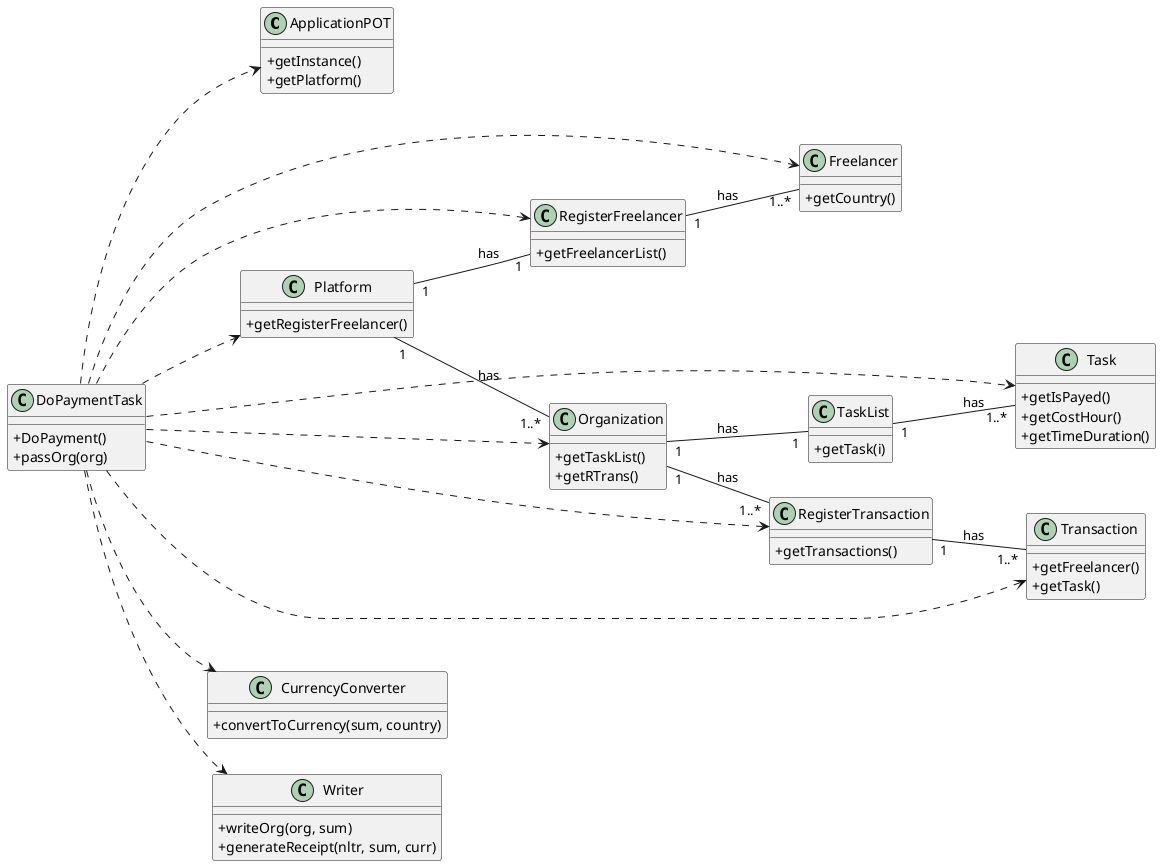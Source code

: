 @startuml

skinparam classAttributeIconSize 0
left to right direction

class ApplicationPOT{
    +getInstance()
    +getPlatform()
}

class DoPaymentTask{
    +DoPayment()
    +passOrg(org)
}

class Platform{
    +getRegisterFreelancer()
}

class Organization{
    +getTaskList()
    +getRTrans()
}

class RegisterFreelancer{
    +getFreelancerList()
}

class Freelancer{
    +getCountry()
}

class TaskList{
    +getTask(i)
}

class Task{
    +getIsPayed()
    +getCostHour()
    +getTimeDuration()
}

class RegisterTransaction{
    +getTransactions()
}

class Transaction {
    +getFreelancer()
    +getTask()
}

class CurrencyConverter{
    +convertToCurrency(sum, country)
}

class Writer{
    +writeOrg(org, sum)
    +generateReceipt(nltr, sum, curr)
}

DoPaymentTask ..> ApplicationPOT
DoPaymentTask ..> Platform
DoPaymentTask ..> Organization
Platform "1" -- "1" RegisterFreelancer : has
RegisterFreelancer "1" -- "1..*" Freelancer : has
Organization "1" -- "1" TaskList : has
TaskList "1" -- "1..*" Task : has
Platform "1" -- "1..*" Organization : has
Organization "1" -- "1..*" RegisterTransaction : has
RegisterTransaction "1" -- "1..*" Transaction : has
DoPaymentTask ..> RegisterFreelancer
DoPaymentTask ..> Task
DoPaymentTask ..> RegisterTransaction
DoPaymentTask ..> Transaction
DoPaymentTask ..> Freelancer
DoPaymentTask ..> Writer
DoPaymentTask ..> CurrencyConverter

@enduml